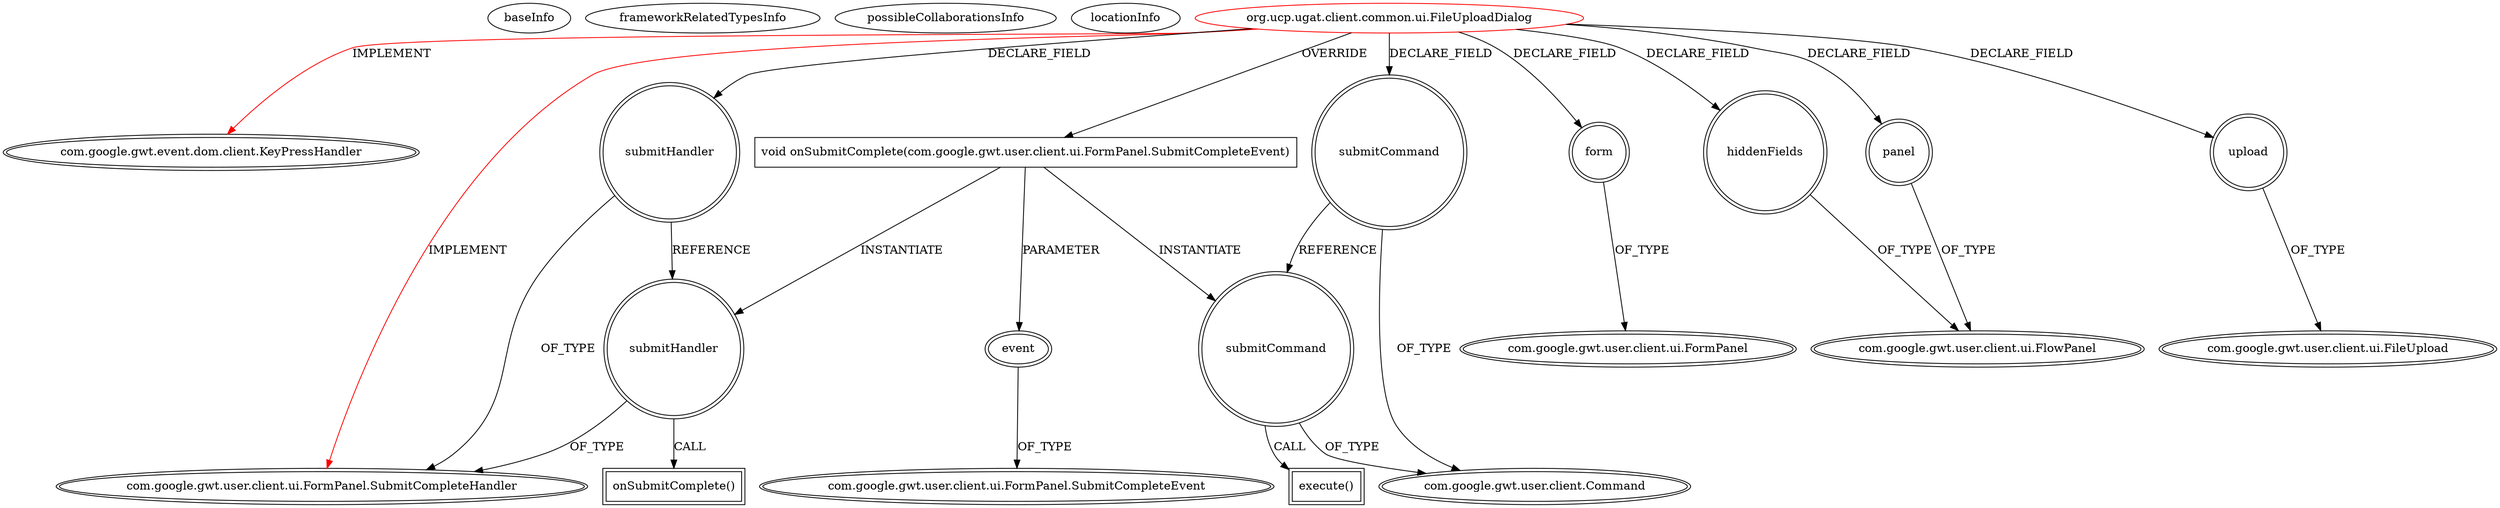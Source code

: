 digraph {
baseInfo[graphId=3053,category="extension_graph",isAnonymous=false,possibleRelation=false]
frameworkRelatedTypesInfo[0="com.google.gwt.event.dom.client.KeyPressHandler",1="com.google.gwt.user.client.ui.FormPanel.SubmitCompleteHandler"]
possibleCollaborationsInfo[]
locationInfo[projectName="hmiguellima-ugat",filePath="/hmiguellima-ugat/ugat-master/src/org/ucp/ugat/client/common/ui/FileUploadDialog.java",contextSignature="FileUploadDialog",graphId="3053"]
0[label="org.ucp.ugat.client.common.ui.FileUploadDialog",vertexType="ROOT_CLIENT_CLASS_DECLARATION",isFrameworkType=false,color=red]
1[label="com.google.gwt.event.dom.client.KeyPressHandler",vertexType="FRAMEWORK_INTERFACE_TYPE",isFrameworkType=true,peripheries=2]
2[label="com.google.gwt.user.client.ui.FormPanel.SubmitCompleteHandler",vertexType="FRAMEWORK_INTERFACE_TYPE",isFrameworkType=true,peripheries=2]
3[label="form",vertexType="FIELD_DECLARATION",isFrameworkType=true,peripheries=2,shape=circle]
4[label="com.google.gwt.user.client.ui.FormPanel",vertexType="FRAMEWORK_CLASS_TYPE",isFrameworkType=true,peripheries=2]
5[label="hiddenFields",vertexType="FIELD_DECLARATION",isFrameworkType=true,peripheries=2,shape=circle]
6[label="com.google.gwt.user.client.ui.FlowPanel",vertexType="FRAMEWORK_CLASS_TYPE",isFrameworkType=true,peripheries=2]
7[label="panel",vertexType="FIELD_DECLARATION",isFrameworkType=true,peripheries=2,shape=circle]
9[label="submitCommand",vertexType="FIELD_DECLARATION",isFrameworkType=true,peripheries=2,shape=circle]
10[label="com.google.gwt.user.client.Command",vertexType="FRAMEWORK_INTERFACE_TYPE",isFrameworkType=true,peripheries=2]
11[label="submitHandler",vertexType="FIELD_DECLARATION",isFrameworkType=true,peripheries=2,shape=circle]
13[label="upload",vertexType="FIELD_DECLARATION",isFrameworkType=true,peripheries=2,shape=circle]
14[label="com.google.gwt.user.client.ui.FileUpload",vertexType="FRAMEWORK_CLASS_TYPE",isFrameworkType=true,peripheries=2]
15[label="void onSubmitComplete(com.google.gwt.user.client.ui.FormPanel.SubmitCompleteEvent)",vertexType="OVERRIDING_METHOD_DECLARATION",isFrameworkType=false,shape=box]
16[label="event",vertexType="PARAMETER_DECLARATION",isFrameworkType=true,peripheries=2]
17[label="com.google.gwt.user.client.ui.FormPanel.SubmitCompleteEvent",vertexType="FRAMEWORK_CLASS_TYPE",isFrameworkType=true,peripheries=2]
18[label="submitHandler",vertexType="VARIABLE_EXPRESION",isFrameworkType=true,peripheries=2,shape=circle]
19[label="onSubmitComplete()",vertexType="INSIDE_CALL",isFrameworkType=true,peripheries=2,shape=box]
21[label="submitCommand",vertexType="VARIABLE_EXPRESION",isFrameworkType=true,peripheries=2,shape=circle]
22[label="execute()",vertexType="INSIDE_CALL",isFrameworkType=true,peripheries=2,shape=box]
0->1[label="IMPLEMENT",color=red]
0->2[label="IMPLEMENT",color=red]
0->3[label="DECLARE_FIELD"]
3->4[label="OF_TYPE"]
0->5[label="DECLARE_FIELD"]
5->6[label="OF_TYPE"]
0->7[label="DECLARE_FIELD"]
7->6[label="OF_TYPE"]
0->9[label="DECLARE_FIELD"]
9->10[label="OF_TYPE"]
0->11[label="DECLARE_FIELD"]
11->2[label="OF_TYPE"]
0->13[label="DECLARE_FIELD"]
13->14[label="OF_TYPE"]
0->15[label="OVERRIDE"]
16->17[label="OF_TYPE"]
15->16[label="PARAMETER"]
15->18[label="INSTANTIATE"]
11->18[label="REFERENCE"]
18->2[label="OF_TYPE"]
18->19[label="CALL"]
15->21[label="INSTANTIATE"]
9->21[label="REFERENCE"]
21->10[label="OF_TYPE"]
21->22[label="CALL"]
}
